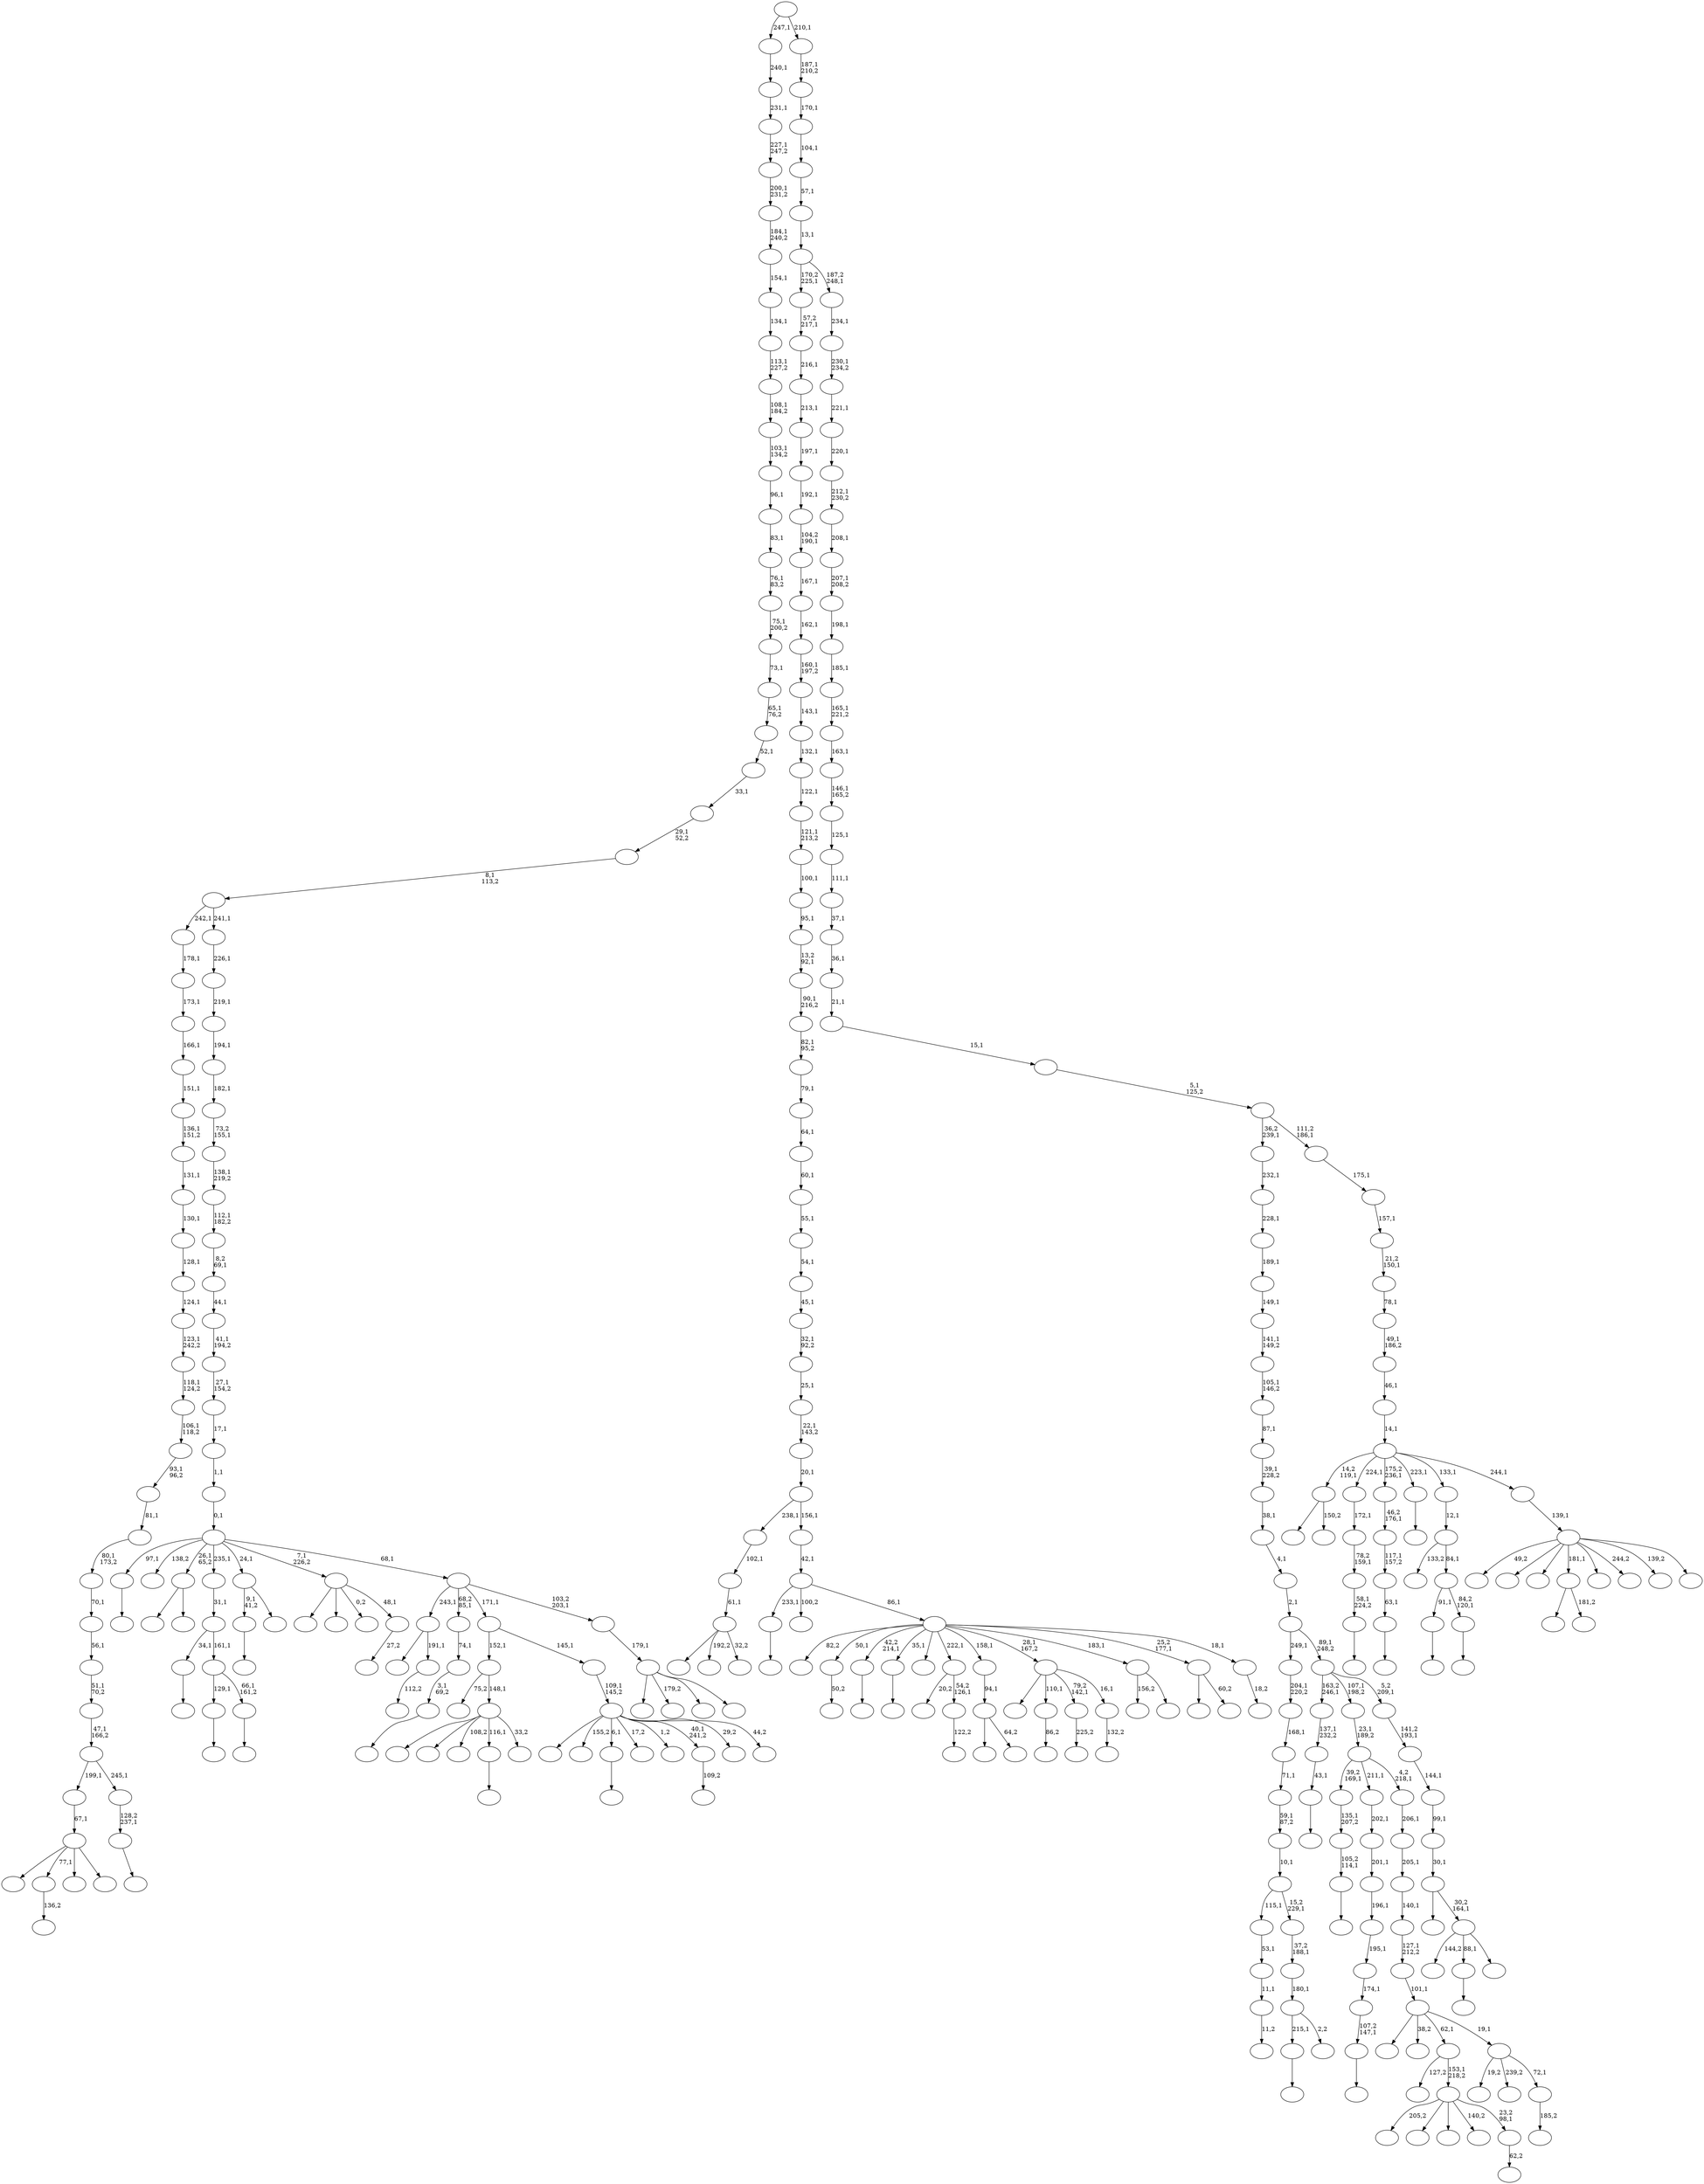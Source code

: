 digraph T {
	350 [label=""]
	349 [label=""]
	348 [label=""]
	347 [label=""]
	346 [label=""]
	345 [label=""]
	344 [label=""]
	343 [label=""]
	342 [label=""]
	341 [label=""]
	340 [label=""]
	339 [label=""]
	338 [label=""]
	337 [label=""]
	336 [label=""]
	335 [label=""]
	334 [label=""]
	333 [label=""]
	332 [label=""]
	331 [label=""]
	330 [label=""]
	329 [label=""]
	328 [label=""]
	327 [label=""]
	326 [label=""]
	325 [label=""]
	324 [label=""]
	323 [label=""]
	322 [label=""]
	321 [label=""]
	320 [label=""]
	319 [label=""]
	318 [label=""]
	317 [label=""]
	316 [label=""]
	315 [label=""]
	314 [label=""]
	313 [label=""]
	312 [label=""]
	311 [label=""]
	310 [label=""]
	309 [label=""]
	308 [label=""]
	307 [label=""]
	306 [label=""]
	305 [label=""]
	304 [label=""]
	303 [label=""]
	302 [label=""]
	301 [label=""]
	300 [label=""]
	299 [label=""]
	298 [label=""]
	297 [label=""]
	296 [label=""]
	295 [label=""]
	294 [label=""]
	293 [label=""]
	292 [label=""]
	291 [label=""]
	290 [label=""]
	289 [label=""]
	288 [label=""]
	287 [label=""]
	286 [label=""]
	285 [label=""]
	284 [label=""]
	283 [label=""]
	282 [label=""]
	281 [label=""]
	280 [label=""]
	279 [label=""]
	278 [label=""]
	277 [label=""]
	276 [label=""]
	275 [label=""]
	274 [label=""]
	273 [label=""]
	272 [label=""]
	271 [label=""]
	270 [label=""]
	269 [label=""]
	268 [label=""]
	267 [label=""]
	266 [label=""]
	265 [label=""]
	264 [label=""]
	263 [label=""]
	262 [label=""]
	261 [label=""]
	260 [label=""]
	259 [label=""]
	258 [label=""]
	257 [label=""]
	256 [label=""]
	255 [label=""]
	254 [label=""]
	253 [label=""]
	252 [label=""]
	251 [label=""]
	250 [label=""]
	249 [label=""]
	248 [label=""]
	247 [label=""]
	246 [label=""]
	245 [label=""]
	244 [label=""]
	243 [label=""]
	242 [label=""]
	241 [label=""]
	240 [label=""]
	239 [label=""]
	238 [label=""]
	237 [label=""]
	236 [label=""]
	235 [label=""]
	234 [label=""]
	233 [label=""]
	232 [label=""]
	231 [label=""]
	230 [label=""]
	229 [label=""]
	228 [label=""]
	227 [label=""]
	226 [label=""]
	225 [label=""]
	224 [label=""]
	223 [label=""]
	222 [label=""]
	221 [label=""]
	220 [label=""]
	219 [label=""]
	218 [label=""]
	217 [label=""]
	216 [label=""]
	215 [label=""]
	214 [label=""]
	213 [label=""]
	212 [label=""]
	211 [label=""]
	210 [label=""]
	209 [label=""]
	208 [label=""]
	207 [label=""]
	206 [label=""]
	205 [label=""]
	204 [label=""]
	203 [label=""]
	202 [label=""]
	201 [label=""]
	200 [label=""]
	199 [label=""]
	198 [label=""]
	197 [label=""]
	196 [label=""]
	195 [label=""]
	194 [label=""]
	193 [label=""]
	192 [label=""]
	191 [label=""]
	190 [label=""]
	189 [label=""]
	188 [label=""]
	187 [label=""]
	186 [label=""]
	185 [label=""]
	184 [label=""]
	183 [label=""]
	182 [label=""]
	181 [label=""]
	180 [label=""]
	179 [label=""]
	178 [label=""]
	177 [label=""]
	176 [label=""]
	175 [label=""]
	174 [label=""]
	173 [label=""]
	172 [label=""]
	171 [label=""]
	170 [label=""]
	169 [label=""]
	168 [label=""]
	167 [label=""]
	166 [label=""]
	165 [label=""]
	164 [label=""]
	163 [label=""]
	162 [label=""]
	161 [label=""]
	160 [label=""]
	159 [label=""]
	158 [label=""]
	157 [label=""]
	156 [label=""]
	155 [label=""]
	154 [label=""]
	153 [label=""]
	152 [label=""]
	151 [label=""]
	150 [label=""]
	149 [label=""]
	148 [label=""]
	147 [label=""]
	146 [label=""]
	145 [label=""]
	144 [label=""]
	143 [label=""]
	142 [label=""]
	141 [label=""]
	140 [label=""]
	139 [label=""]
	138 [label=""]
	137 [label=""]
	136 [label=""]
	135 [label=""]
	134 [label=""]
	133 [label=""]
	132 [label=""]
	131 [label=""]
	130 [label=""]
	129 [label=""]
	128 [label=""]
	127 [label=""]
	126 [label=""]
	125 [label=""]
	124 [label=""]
	123 [label=""]
	122 [label=""]
	121 [label=""]
	120 [label=""]
	119 [label=""]
	118 [label=""]
	117 [label=""]
	116 [label=""]
	115 [label=""]
	114 [label=""]
	113 [label=""]
	112 [label=""]
	111 [label=""]
	110 [label=""]
	109 [label=""]
	108 [label=""]
	107 [label=""]
	106 [label=""]
	105 [label=""]
	104 [label=""]
	103 [label=""]
	102 [label=""]
	101 [label=""]
	100 [label=""]
	99 [label=""]
	98 [label=""]
	97 [label=""]
	96 [label=""]
	95 [label=""]
	94 [label=""]
	93 [label=""]
	92 [label=""]
	91 [label=""]
	90 [label=""]
	89 [label=""]
	88 [label=""]
	87 [label=""]
	86 [label=""]
	85 [label=""]
	84 [label=""]
	83 [label=""]
	82 [label=""]
	81 [label=""]
	80 [label=""]
	79 [label=""]
	78 [label=""]
	77 [label=""]
	76 [label=""]
	75 [label=""]
	74 [label=""]
	73 [label=""]
	72 [label=""]
	71 [label=""]
	70 [label=""]
	69 [label=""]
	68 [label=""]
	67 [label=""]
	66 [label=""]
	65 [label=""]
	64 [label=""]
	63 [label=""]
	62 [label=""]
	61 [label=""]
	60 [label=""]
	59 [label=""]
	58 [label=""]
	57 [label=""]
	56 [label=""]
	55 [label=""]
	54 [label=""]
	53 [label=""]
	52 [label=""]
	51 [label=""]
	50 [label=""]
	49 [label=""]
	48 [label=""]
	47 [label=""]
	46 [label=""]
	45 [label=""]
	44 [label=""]
	43 [label=""]
	42 [label=""]
	41 [label=""]
	40 [label=""]
	39 [label=""]
	38 [label=""]
	37 [label=""]
	36 [label=""]
	35 [label=""]
	34 [label=""]
	33 [label=""]
	32 [label=""]
	31 [label=""]
	30 [label=""]
	29 [label=""]
	28 [label=""]
	27 [label=""]
	26 [label=""]
	25 [label=""]
	24 [label=""]
	23 [label=""]
	22 [label=""]
	21 [label=""]
	20 [label=""]
	19 [label=""]
	18 [label=""]
	17 [label=""]
	16 [label=""]
	15 [label=""]
	14 [label=""]
	13 [label=""]
	12 [label=""]
	11 [label=""]
	10 [label=""]
	9 [label=""]
	8 [label=""]
	7 [label=""]
	6 [label=""]
	5 [label=""]
	4 [label=""]
	3 [label=""]
	2 [label=""]
	1 [label=""]
	0 [label=""]
	346 -> 347 [label=""]
	342 -> 343 [label=""]
	335 -> 336 [label=""]
	332 -> 333 [label="50,2"]
	324 -> 330 [label=""]
	324 -> 325 [label="150,2"]
	322 -> 323 [label=""]
	317 -> 318 [label=""]
	315 -> 316 [label="11,2"]
	314 -> 315 [label="11,1"]
	313 -> 314 [label="53,1"]
	311 -> 312 [label=""]
	310 -> 311 [label="105,2\n114,1"]
	309 -> 310 [label="135,1\n207,2"]
	307 -> 308 [label="136,2"]
	305 -> 306 [label=""]
	304 -> 305 [label="107,2\n147,1"]
	303 -> 304 [label="174,1"]
	302 -> 303 [label="195,1"]
	301 -> 302 [label="196,1"]
	300 -> 301 [label="201,1"]
	299 -> 300 [label="202,1"]
	296 -> 297 [label=""]
	294 -> 295 [label=""]
	292 -> 293 [label=""]
	291 -> 292 [label="58,1\n224,2"]
	290 -> 291 [label="78,2\n159,1"]
	289 -> 290 [label="172,1"]
	287 -> 288 [label=""]
	286 -> 287 [label="63,1"]
	285 -> 286 [label="117,1\n157,2"]
	284 -> 285 [label="46,2\n176,1"]
	282 -> 283 [label="86,2"]
	276 -> 277 [label="225,2"]
	274 -> 275 [label="122,2"]
	273 -> 350 [label="20,2"]
	273 -> 274 [label="54,2\n126,1"]
	271 -> 272 [label=""]
	267 -> 268 [label=""]
	264 -> 319 [label=""]
	264 -> 265 [label="64,2"]
	263 -> 264 [label="94,1"]
	261 -> 262 [label="132,2"]
	260 -> 349 [label=""]
	260 -> 282 [label="110,1"]
	260 -> 276 [label="79,2\n142,1"]
	260 -> 261 [label="16,1"]
	257 -> 328 [label=""]
	257 -> 258 [label=""]
	253 -> 329 [label="156,2"]
	253 -> 254 [label=""]
	251 -> 252 [label=""]
	248 -> 249 [label=""]
	247 -> 248 [label="43,1"]
	246 -> 247 [label="137,1\n232,2"]
	244 -> 326 [label=""]
	244 -> 245 [label="60,2"]
	240 -> 241 [label=""]
	239 -> 342 [label="129,1"]
	239 -> 240 [label="66,1\n161,2"]
	238 -> 322 [label="34,1"]
	238 -> 239 [label="161,1"]
	237 -> 238 [label="31,1"]
	235 -> 236 [label="112,2"]
	234 -> 339 [label=""]
	234 -> 235 [label="191,1"]
	232 -> 271 [label="9,1\n41,2"]
	232 -> 233 [label=""]
	227 -> 228 [label="62,2"]
	226 -> 341 [label="205,2"]
	226 -> 298 [label=""]
	226 -> 270 [label=""]
	226 -> 250 [label="140,2"]
	226 -> 227 [label="23,2\n98,1"]
	225 -> 269 [label="127,2"]
	225 -> 226 [label="153,1\n218,2"]
	222 -> 281 [label=""]
	222 -> 266 [label="192,2"]
	222 -> 223 [label="32,2"]
	221 -> 222 [label="61,1"]
	220 -> 221 [label="102,1"]
	218 -> 219 [label=""]
	217 -> 218 [label="3,1\n69,2"]
	216 -> 217 [label="74,1"]
	208 -> 209 [label="109,2"]
	206 -> 210 [label=""]
	206 -> 207 [label="181,2"]
	204 -> 205 [label="185,2"]
	203 -> 345 [label="19,2"]
	203 -> 215 [label="239,2"]
	203 -> 204 [label="72,1"]
	202 -> 334 [label=""]
	202 -> 243 [label="38,2"]
	202 -> 225 [label="62,1"]
	202 -> 203 [label="19,1"]
	201 -> 202 [label="101,1"]
	200 -> 201 [label="127,1\n212,2"]
	199 -> 200 [label="140,1"]
	198 -> 199 [label="205,1"]
	197 -> 198 [label="206,1"]
	196 -> 309 [label="39,2\n169,1"]
	196 -> 299 [label="211,1"]
	196 -> 197 [label="4,2\n218,1"]
	195 -> 196 [label="23,1\n189,2"]
	193 -> 194 [label="27,2"]
	192 -> 327 [label=""]
	192 -> 224 [label=""]
	192 -> 213 [label="0,2"]
	192 -> 193 [label="48,1"]
	190 -> 321 [label=""]
	190 -> 307 [label="77,1"]
	190 -> 214 [label=""]
	190 -> 191 [label=""]
	189 -> 190 [label="67,1"]
	187 -> 188 [label=""]
	186 -> 187 [label="128,2\n237,1"]
	185 -> 189 [label="199,1"]
	185 -> 186 [label="245,1"]
	184 -> 185 [label="47,1\n166,2"]
	183 -> 184 [label="51,1\n70,2"]
	182 -> 183 [label="56,1"]
	181 -> 182 [label="70,1"]
	180 -> 181 [label="80,1\n173,2"]
	179 -> 180 [label="81,1"]
	178 -> 179 [label="93,1\n96,2"]
	177 -> 178 [label="106,1\n118,2"]
	176 -> 177 [label="118,1\n124,2"]
	175 -> 176 [label="123,1\n242,2"]
	174 -> 175 [label="124,1"]
	173 -> 174 [label="128,1"]
	172 -> 173 [label="130,1"]
	171 -> 172 [label="131,1"]
	170 -> 171 [label="136,1\n151,2"]
	169 -> 170 [label="151,1"]
	168 -> 169 [label="166,1"]
	167 -> 168 [label="173,1"]
	166 -> 167 [label="178,1"]
	163 -> 164 [label=""]
	161 -> 162 [label=""]
	157 -> 158 [label=""]
	156 -> 346 [label="91,1"]
	156 -> 157 [label="84,2\n120,1"]
	155 -> 337 [label="133,2"]
	155 -> 156 [label="84,1"]
	154 -> 155 [label="12,1"]
	150 -> 161 [label="215,1"]
	150 -> 151 [label="2,2"]
	149 -> 150 [label="180,1"]
	148 -> 149 [label="37,2\n188,1"]
	147 -> 313 [label="115,1"]
	147 -> 148 [label="15,2\n229,1"]
	146 -> 147 [label="10,1"]
	145 -> 146 [label="59,1\n87,2"]
	144 -> 145 [label="71,1"]
	143 -> 144 [label="168,1"]
	142 -> 143 [label="204,1\n220,2"]
	140 -> 320 [label=""]
	140 -> 256 [label=""]
	140 -> 255 [label="108,2"]
	140 -> 163 [label="116,1"]
	140 -> 141 [label="33,2"]
	139 -> 211 [label="75,2"]
	139 -> 140 [label="148,1"]
	136 -> 137 [label=""]
	134 -> 165 [label="144,2"]
	134 -> 136 [label="88,1"]
	134 -> 135 [label=""]
	133 -> 229 [label=""]
	133 -> 134 [label="30,2\n164,1"]
	132 -> 133 [label="30,1"]
	131 -> 132 [label="99,1"]
	130 -> 131 [label="144,1"]
	129 -> 130 [label="141,2\n193,1"]
	128 -> 246 [label="163,2\n246,1"]
	128 -> 195 [label="107,1\n198,2"]
	128 -> 129 [label="5,2\n209,1"]
	127 -> 142 [label="249,1"]
	127 -> 128 [label="89,1\n248,2"]
	126 -> 127 [label="2,1"]
	125 -> 126 [label="4,1"]
	124 -> 125 [label="38,1"]
	123 -> 124 [label="39,1\n228,2"]
	122 -> 123 [label="87,1"]
	121 -> 122 [label="105,1\n146,2"]
	120 -> 121 [label="141,1\n149,2"]
	119 -> 120 [label="149,1"]
	118 -> 119 [label="189,1"]
	117 -> 118 [label="228,1"]
	116 -> 117 [label="232,1"]
	114 -> 344 [label=""]
	114 -> 280 [label="155,2"]
	114 -> 251 [label="6,1"]
	114 -> 242 [label="17,2"]
	114 -> 231 [label="1,2"]
	114 -> 208 [label="40,1\n241,2"]
	114 -> 138 [label="29,2"]
	114 -> 115 [label="44,2"]
	113 -> 114 [label="109,1\n145,2"]
	112 -> 139 [label="152,1"]
	112 -> 113 [label="145,1"]
	110 -> 348 [label=""]
	110 -> 279 [label="179,2"]
	110 -> 153 [label=""]
	110 -> 111 [label=""]
	109 -> 110 [label="179,1"]
	108 -> 234 [label="243,1"]
	108 -> 216 [label="68,2\n85,1"]
	108 -> 112 [label="171,1"]
	108 -> 109 [label="103,2\n203,1"]
	107 -> 317 [label="97,1"]
	107 -> 259 [label="138,2"]
	107 -> 257 [label="26,1\n65,2"]
	107 -> 237 [label="235,1"]
	107 -> 232 [label="24,1"]
	107 -> 192 [label="7,1\n226,2"]
	107 -> 108 [label="68,1"]
	106 -> 107 [label="0,1"]
	105 -> 106 [label="1,1"]
	104 -> 105 [label="17,1"]
	103 -> 104 [label="27,1\n154,2"]
	102 -> 103 [label="41,1\n194,2"]
	101 -> 102 [label="44,1"]
	100 -> 101 [label="8,2\n69,1"]
	99 -> 100 [label="112,1\n182,2"]
	98 -> 99 [label="138,1\n219,2"]
	97 -> 98 [label="73,2\n155,1"]
	96 -> 97 [label="182,1"]
	95 -> 96 [label="194,1"]
	94 -> 95 [label="219,1"]
	93 -> 94 [label="226,1"]
	92 -> 166 [label="242,1"]
	92 -> 93 [label="241,1"]
	91 -> 92 [label="8,1\n113,2"]
	90 -> 91 [label="29,1\n52,2"]
	89 -> 90 [label="33,1"]
	88 -> 89 [label="52,1"]
	87 -> 88 [label="65,1\n76,2"]
	86 -> 87 [label="73,1"]
	85 -> 86 [label="75,1\n200,2"]
	84 -> 85 [label="76,1\n83,2"]
	83 -> 84 [label="83,1"]
	82 -> 83 [label="96,1"]
	81 -> 82 [label="103,1\n134,2"]
	80 -> 81 [label="108,1\n184,2"]
	79 -> 80 [label="113,1\n227,2"]
	78 -> 79 [label="134,1"]
	77 -> 78 [label="154,1"]
	76 -> 77 [label="184,1\n240,2"]
	75 -> 76 [label="200,1\n231,2"]
	74 -> 75 [label="227,1\n247,2"]
	73 -> 74 [label="231,1"]
	72 -> 73 [label="240,1"]
	70 -> 71 [label="18,2"]
	69 -> 338 [label="82,2"]
	69 -> 332 [label="50,1"]
	69 -> 296 [label="42,2\n214,1"]
	69 -> 294 [label="35,1"]
	69 -> 278 [label=""]
	69 -> 273 [label="222,1"]
	69 -> 263 [label="158,1"]
	69 -> 260 [label="28,1\n167,2"]
	69 -> 253 [label="183,1"]
	69 -> 244 [label="25,2\n177,1"]
	69 -> 70 [label="18,1"]
	68 -> 335 [label="233,1"]
	68 -> 331 [label="100,2"]
	68 -> 69 [label="86,1"]
	67 -> 68 [label="42,1"]
	66 -> 220 [label="238,1"]
	66 -> 67 [label="156,1"]
	65 -> 66 [label="20,1"]
	64 -> 65 [label="22,1\n143,2"]
	63 -> 64 [label="25,1"]
	62 -> 63 [label="32,1\n92,2"]
	61 -> 62 [label="45,1"]
	60 -> 61 [label="54,1"]
	59 -> 60 [label="55,1"]
	58 -> 59 [label="60,1"]
	57 -> 58 [label="64,1"]
	56 -> 57 [label="79,1"]
	55 -> 56 [label="82,1\n95,2"]
	54 -> 55 [label="90,1\n216,2"]
	53 -> 54 [label="13,2\n92,1"]
	52 -> 53 [label="95,1"]
	51 -> 52 [label="100,1"]
	50 -> 51 [label="121,1\n213,2"]
	49 -> 50 [label="122,1"]
	48 -> 49 [label="132,1"]
	47 -> 48 [label="143,1"]
	46 -> 47 [label="160,1\n197,2"]
	45 -> 46 [label="162,1"]
	44 -> 45 [label="167,1"]
	43 -> 44 [label="104,2\n190,1"]
	42 -> 43 [label="192,1"]
	41 -> 42 [label="197,1"]
	40 -> 41 [label="213,1"]
	39 -> 40 [label="216,1"]
	38 -> 39 [label="57,2\n217,1"]
	36 -> 340 [label="49,2"]
	36 -> 230 [label=""]
	36 -> 212 [label=""]
	36 -> 206 [label="181,1"]
	36 -> 160 [label=""]
	36 -> 159 [label="244,2"]
	36 -> 152 [label="139,2"]
	36 -> 37 [label=""]
	35 -> 36 [label="139,1"]
	34 -> 324 [label="14,2\n119,1"]
	34 -> 289 [label="224,1"]
	34 -> 284 [label="175,2\n236,1"]
	34 -> 267 [label="223,1"]
	34 -> 154 [label="133,1"]
	34 -> 35 [label="244,1"]
	33 -> 34 [label="14,1"]
	32 -> 33 [label="46,1"]
	31 -> 32 [label="49,1\n186,2"]
	30 -> 31 [label="78,1"]
	29 -> 30 [label="21,2\n150,1"]
	28 -> 29 [label="157,1"]
	27 -> 28 [label="175,1"]
	26 -> 116 [label="36,2\n239,1"]
	26 -> 27 [label="111,2\n186,1"]
	25 -> 26 [label="5,1\n125,2"]
	24 -> 25 [label="15,1"]
	23 -> 24 [label="21,1"]
	22 -> 23 [label="36,1"]
	21 -> 22 [label="37,1"]
	20 -> 21 [label="111,1"]
	19 -> 20 [label="125,1"]
	18 -> 19 [label="146,1\n165,2"]
	17 -> 18 [label="163,1"]
	16 -> 17 [label="165,1\n221,2"]
	15 -> 16 [label="185,1"]
	14 -> 15 [label="198,1"]
	13 -> 14 [label="207,1\n208,2"]
	12 -> 13 [label="208,1"]
	11 -> 12 [label="212,1\n230,2"]
	10 -> 11 [label="220,1"]
	9 -> 10 [label="221,1"]
	8 -> 9 [label="230,1\n234,2"]
	7 -> 8 [label="234,1"]
	6 -> 38 [label="170,2\n225,1"]
	6 -> 7 [label="187,2\n248,1"]
	5 -> 6 [label="13,1"]
	4 -> 5 [label="57,1"]
	3 -> 4 [label="104,1"]
	2 -> 3 [label="170,1"]
	1 -> 2 [label="187,1\n210,2"]
	0 -> 72 [label="247,1"]
	0 -> 1 [label="210,1"]
}
